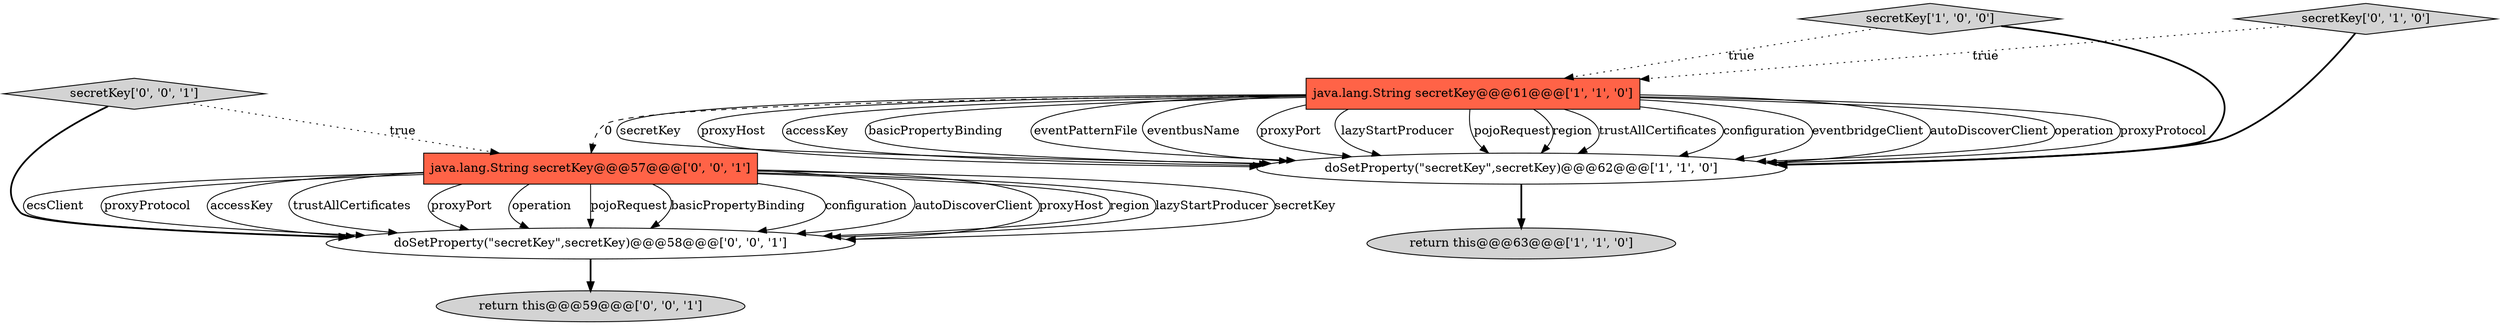 digraph {
6 [style = filled, label = "return this@@@59@@@['0', '0', '1']", fillcolor = lightgray, shape = ellipse image = "AAA0AAABBB3BBB"];
8 [style = filled, label = "doSetProperty(\"secretKey\",secretKey)@@@58@@@['0', '0', '1']", fillcolor = white, shape = ellipse image = "AAA0AAABBB3BBB"];
2 [style = filled, label = "doSetProperty(\"secretKey\",secretKey)@@@62@@@['1', '1', '0']", fillcolor = white, shape = ellipse image = "AAA0AAABBB1BBB"];
0 [style = filled, label = "java.lang.String secretKey@@@61@@@['1', '1', '0']", fillcolor = tomato, shape = box image = "AAA0AAABBB1BBB"];
4 [style = filled, label = "secretKey['0', '1', '0']", fillcolor = lightgray, shape = diamond image = "AAA0AAABBB2BBB"];
3 [style = filled, label = "return this@@@63@@@['1', '1', '0']", fillcolor = lightgray, shape = ellipse image = "AAA0AAABBB1BBB"];
5 [style = filled, label = "java.lang.String secretKey@@@57@@@['0', '0', '1']", fillcolor = tomato, shape = box image = "AAA0AAABBB3BBB"];
7 [style = filled, label = "secretKey['0', '0', '1']", fillcolor = lightgray, shape = diamond image = "AAA0AAABBB3BBB"];
1 [style = filled, label = "secretKey['1', '0', '0']", fillcolor = lightgray, shape = diamond image = "AAA0AAABBB1BBB"];
5->8 [style = solid, label="configuration"];
0->2 [style = solid, label="eventbusName"];
7->8 [style = bold, label=""];
0->2 [style = solid, label="proxyPort"];
5->8 [style = solid, label="autoDiscoverClient"];
5->8 [style = solid, label="proxyHost"];
1->0 [style = dotted, label="true"];
0->2 [style = solid, label="lazyStartProducer"];
0->2 [style = solid, label="pojoRequest"];
0->2 [style = solid, label="region"];
0->2 [style = solid, label="trustAllCertificates"];
5->8 [style = solid, label="region"];
5->8 [style = solid, label="lazyStartProducer"];
5->8 [style = solid, label="secretKey"];
0->2 [style = solid, label="configuration"];
5->8 [style = solid, label="ecsClient"];
8->6 [style = bold, label=""];
5->8 [style = solid, label="proxyProtocol"];
4->0 [style = dotted, label="true"];
5->8 [style = solid, label="accessKey"];
0->2 [style = solid, label="eventbridgeClient"];
0->5 [style = dashed, label="0"];
4->2 [style = bold, label=""];
2->3 [style = bold, label=""];
0->2 [style = solid, label="autoDiscoverClient"];
7->5 [style = dotted, label="true"];
0->2 [style = solid, label="operation"];
5->8 [style = solid, label="trustAllCertificates"];
0->2 [style = solid, label="proxyProtocol"];
5->8 [style = solid, label="proxyPort"];
5->8 [style = solid, label="operation"];
0->2 [style = solid, label="secretKey"];
0->2 [style = solid, label="proxyHost"];
5->8 [style = solid, label="pojoRequest"];
5->8 [style = solid, label="basicPropertyBinding"];
0->2 [style = solid, label="accessKey"];
1->2 [style = bold, label=""];
0->2 [style = solid, label="basicPropertyBinding"];
0->2 [style = solid, label="eventPatternFile"];
}
